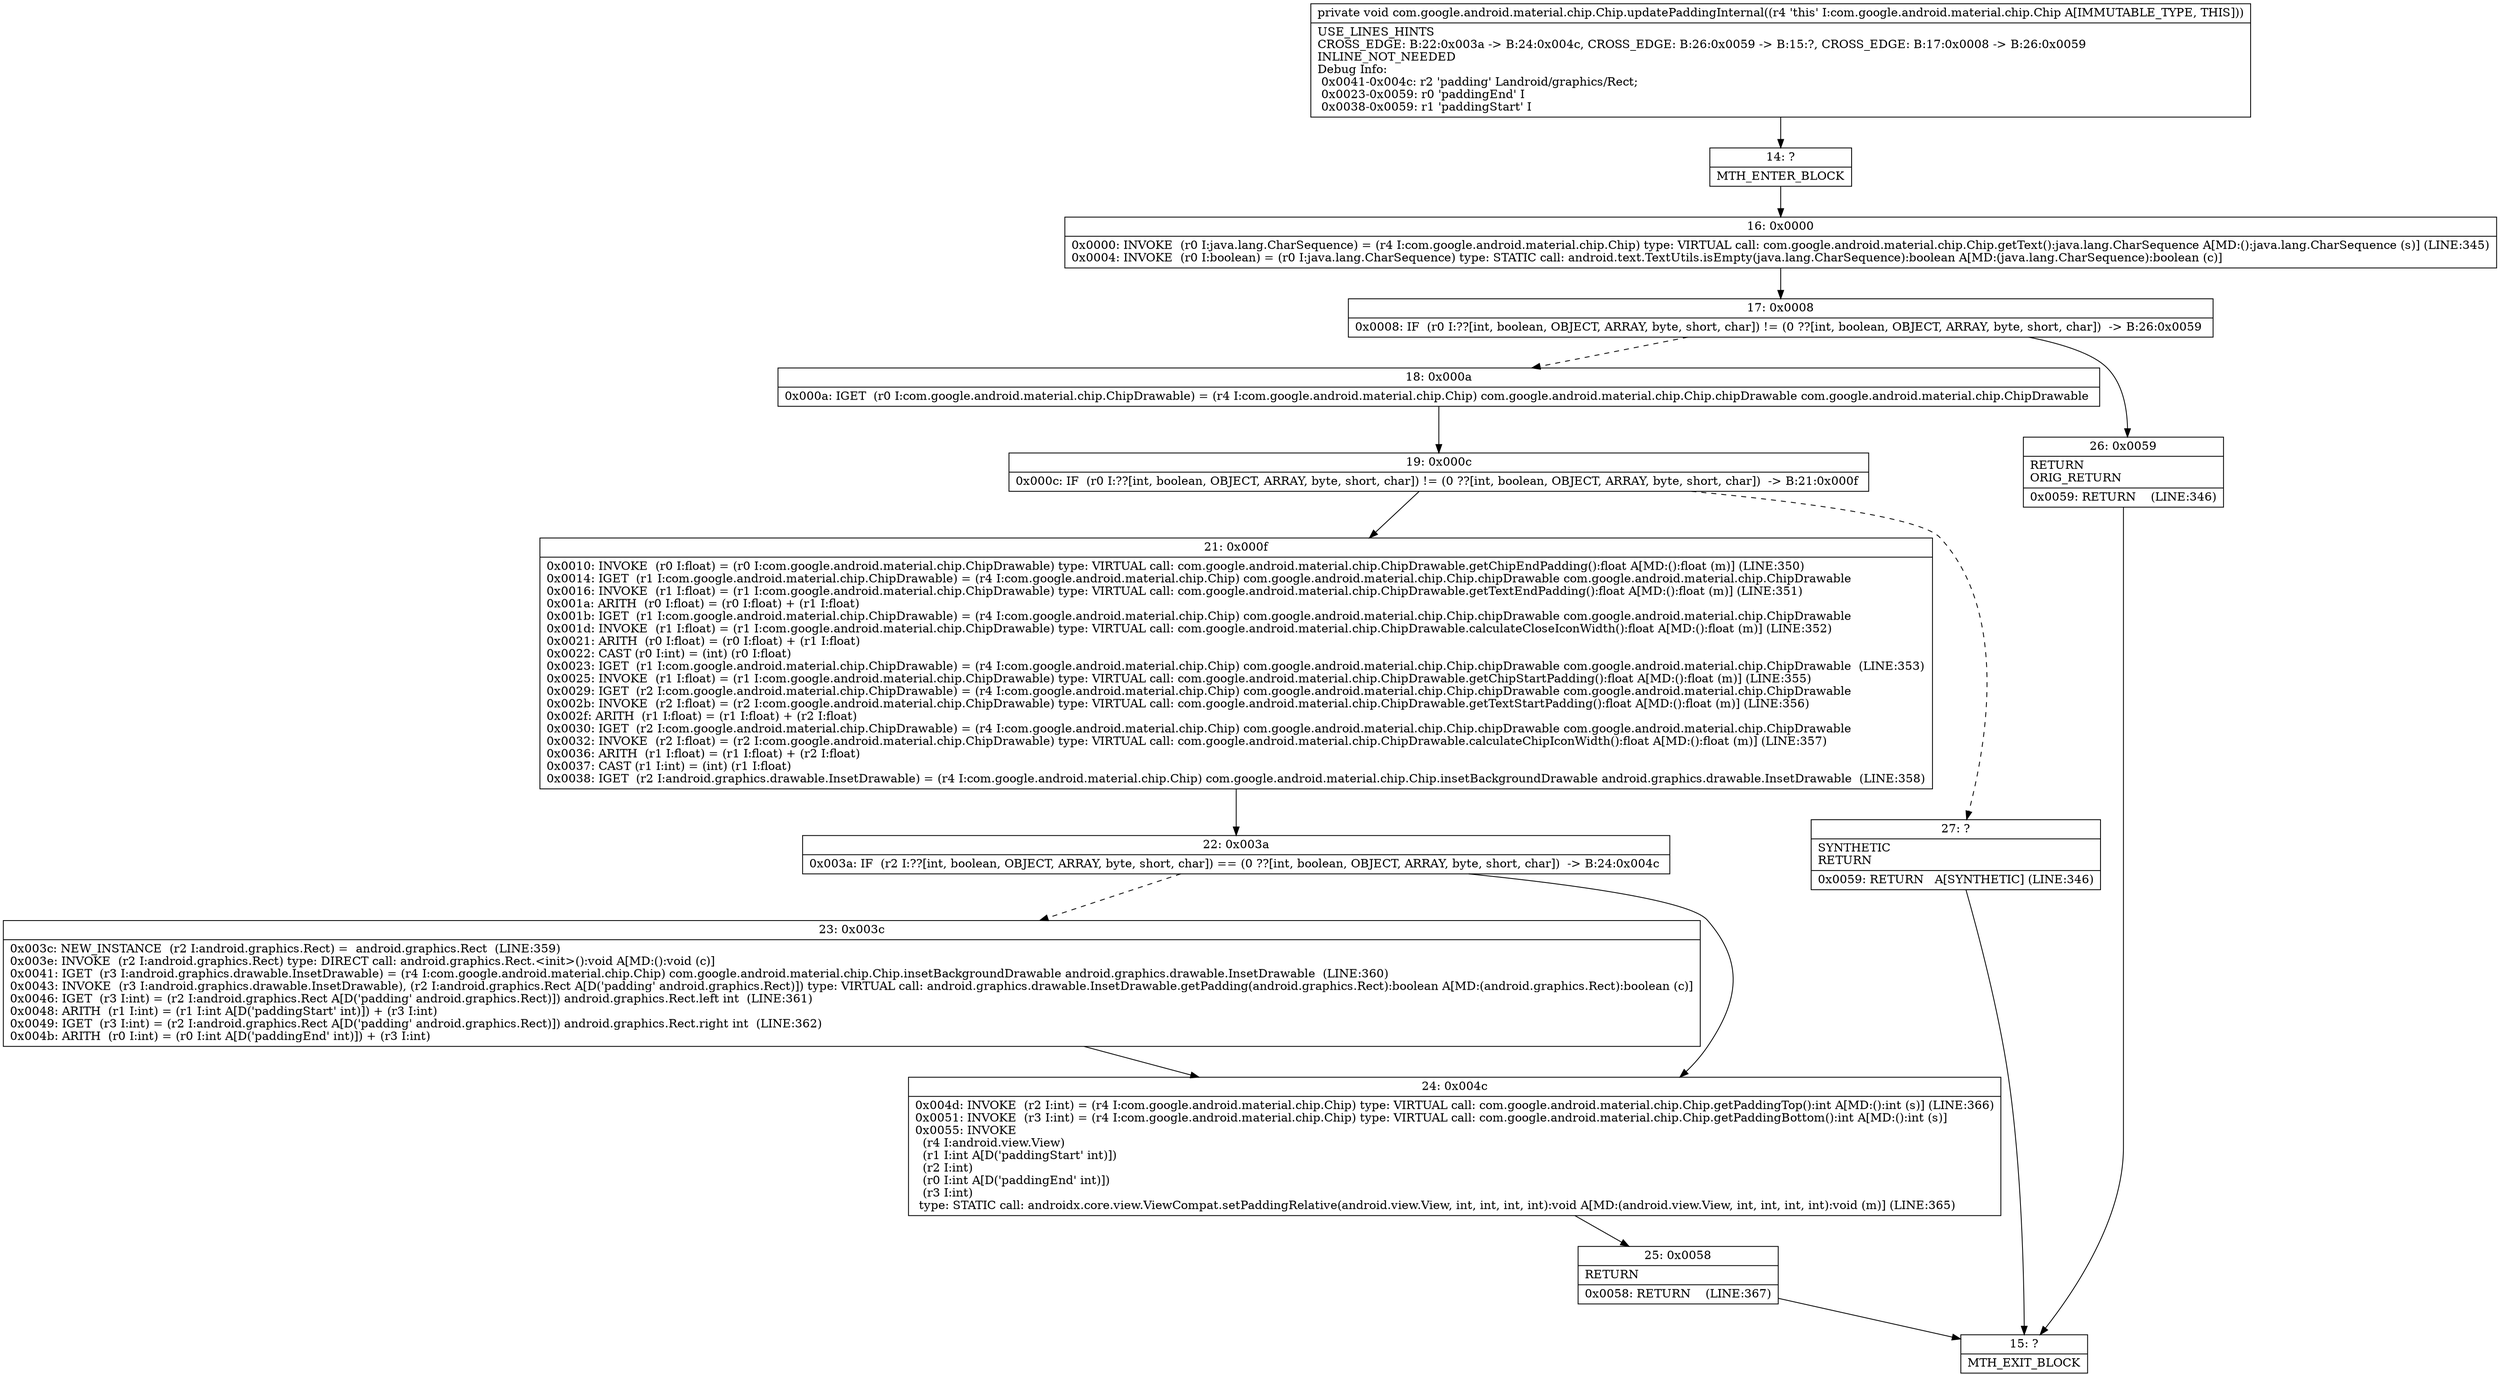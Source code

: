 digraph "CFG forcom.google.android.material.chip.Chip.updatePaddingInternal()V" {
Node_14 [shape=record,label="{14\:\ ?|MTH_ENTER_BLOCK\l}"];
Node_16 [shape=record,label="{16\:\ 0x0000|0x0000: INVOKE  (r0 I:java.lang.CharSequence) = (r4 I:com.google.android.material.chip.Chip) type: VIRTUAL call: com.google.android.material.chip.Chip.getText():java.lang.CharSequence A[MD:():java.lang.CharSequence (s)] (LINE:345)\l0x0004: INVOKE  (r0 I:boolean) = (r0 I:java.lang.CharSequence) type: STATIC call: android.text.TextUtils.isEmpty(java.lang.CharSequence):boolean A[MD:(java.lang.CharSequence):boolean (c)]\l}"];
Node_17 [shape=record,label="{17\:\ 0x0008|0x0008: IF  (r0 I:??[int, boolean, OBJECT, ARRAY, byte, short, char]) != (0 ??[int, boolean, OBJECT, ARRAY, byte, short, char])  \-\> B:26:0x0059 \l}"];
Node_18 [shape=record,label="{18\:\ 0x000a|0x000a: IGET  (r0 I:com.google.android.material.chip.ChipDrawable) = (r4 I:com.google.android.material.chip.Chip) com.google.android.material.chip.Chip.chipDrawable com.google.android.material.chip.ChipDrawable \l}"];
Node_19 [shape=record,label="{19\:\ 0x000c|0x000c: IF  (r0 I:??[int, boolean, OBJECT, ARRAY, byte, short, char]) != (0 ??[int, boolean, OBJECT, ARRAY, byte, short, char])  \-\> B:21:0x000f \l}"];
Node_21 [shape=record,label="{21\:\ 0x000f|0x0010: INVOKE  (r0 I:float) = (r0 I:com.google.android.material.chip.ChipDrawable) type: VIRTUAL call: com.google.android.material.chip.ChipDrawable.getChipEndPadding():float A[MD:():float (m)] (LINE:350)\l0x0014: IGET  (r1 I:com.google.android.material.chip.ChipDrawable) = (r4 I:com.google.android.material.chip.Chip) com.google.android.material.chip.Chip.chipDrawable com.google.android.material.chip.ChipDrawable \l0x0016: INVOKE  (r1 I:float) = (r1 I:com.google.android.material.chip.ChipDrawable) type: VIRTUAL call: com.google.android.material.chip.ChipDrawable.getTextEndPadding():float A[MD:():float (m)] (LINE:351)\l0x001a: ARITH  (r0 I:float) = (r0 I:float) + (r1 I:float) \l0x001b: IGET  (r1 I:com.google.android.material.chip.ChipDrawable) = (r4 I:com.google.android.material.chip.Chip) com.google.android.material.chip.Chip.chipDrawable com.google.android.material.chip.ChipDrawable \l0x001d: INVOKE  (r1 I:float) = (r1 I:com.google.android.material.chip.ChipDrawable) type: VIRTUAL call: com.google.android.material.chip.ChipDrawable.calculateCloseIconWidth():float A[MD:():float (m)] (LINE:352)\l0x0021: ARITH  (r0 I:float) = (r0 I:float) + (r1 I:float) \l0x0022: CAST (r0 I:int) = (int) (r0 I:float) \l0x0023: IGET  (r1 I:com.google.android.material.chip.ChipDrawable) = (r4 I:com.google.android.material.chip.Chip) com.google.android.material.chip.Chip.chipDrawable com.google.android.material.chip.ChipDrawable  (LINE:353)\l0x0025: INVOKE  (r1 I:float) = (r1 I:com.google.android.material.chip.ChipDrawable) type: VIRTUAL call: com.google.android.material.chip.ChipDrawable.getChipStartPadding():float A[MD:():float (m)] (LINE:355)\l0x0029: IGET  (r2 I:com.google.android.material.chip.ChipDrawable) = (r4 I:com.google.android.material.chip.Chip) com.google.android.material.chip.Chip.chipDrawable com.google.android.material.chip.ChipDrawable \l0x002b: INVOKE  (r2 I:float) = (r2 I:com.google.android.material.chip.ChipDrawable) type: VIRTUAL call: com.google.android.material.chip.ChipDrawable.getTextStartPadding():float A[MD:():float (m)] (LINE:356)\l0x002f: ARITH  (r1 I:float) = (r1 I:float) + (r2 I:float) \l0x0030: IGET  (r2 I:com.google.android.material.chip.ChipDrawable) = (r4 I:com.google.android.material.chip.Chip) com.google.android.material.chip.Chip.chipDrawable com.google.android.material.chip.ChipDrawable \l0x0032: INVOKE  (r2 I:float) = (r2 I:com.google.android.material.chip.ChipDrawable) type: VIRTUAL call: com.google.android.material.chip.ChipDrawable.calculateChipIconWidth():float A[MD:():float (m)] (LINE:357)\l0x0036: ARITH  (r1 I:float) = (r1 I:float) + (r2 I:float) \l0x0037: CAST (r1 I:int) = (int) (r1 I:float) \l0x0038: IGET  (r2 I:android.graphics.drawable.InsetDrawable) = (r4 I:com.google.android.material.chip.Chip) com.google.android.material.chip.Chip.insetBackgroundDrawable android.graphics.drawable.InsetDrawable  (LINE:358)\l}"];
Node_22 [shape=record,label="{22\:\ 0x003a|0x003a: IF  (r2 I:??[int, boolean, OBJECT, ARRAY, byte, short, char]) == (0 ??[int, boolean, OBJECT, ARRAY, byte, short, char])  \-\> B:24:0x004c \l}"];
Node_23 [shape=record,label="{23\:\ 0x003c|0x003c: NEW_INSTANCE  (r2 I:android.graphics.Rect) =  android.graphics.Rect  (LINE:359)\l0x003e: INVOKE  (r2 I:android.graphics.Rect) type: DIRECT call: android.graphics.Rect.\<init\>():void A[MD:():void (c)]\l0x0041: IGET  (r3 I:android.graphics.drawable.InsetDrawable) = (r4 I:com.google.android.material.chip.Chip) com.google.android.material.chip.Chip.insetBackgroundDrawable android.graphics.drawable.InsetDrawable  (LINE:360)\l0x0043: INVOKE  (r3 I:android.graphics.drawable.InsetDrawable), (r2 I:android.graphics.Rect A[D('padding' android.graphics.Rect)]) type: VIRTUAL call: android.graphics.drawable.InsetDrawable.getPadding(android.graphics.Rect):boolean A[MD:(android.graphics.Rect):boolean (c)]\l0x0046: IGET  (r3 I:int) = (r2 I:android.graphics.Rect A[D('padding' android.graphics.Rect)]) android.graphics.Rect.left int  (LINE:361)\l0x0048: ARITH  (r1 I:int) = (r1 I:int A[D('paddingStart' int)]) + (r3 I:int) \l0x0049: IGET  (r3 I:int) = (r2 I:android.graphics.Rect A[D('padding' android.graphics.Rect)]) android.graphics.Rect.right int  (LINE:362)\l0x004b: ARITH  (r0 I:int) = (r0 I:int A[D('paddingEnd' int)]) + (r3 I:int) \l}"];
Node_24 [shape=record,label="{24\:\ 0x004c|0x004d: INVOKE  (r2 I:int) = (r4 I:com.google.android.material.chip.Chip) type: VIRTUAL call: com.google.android.material.chip.Chip.getPaddingTop():int A[MD:():int (s)] (LINE:366)\l0x0051: INVOKE  (r3 I:int) = (r4 I:com.google.android.material.chip.Chip) type: VIRTUAL call: com.google.android.material.chip.Chip.getPaddingBottom():int A[MD:():int (s)]\l0x0055: INVOKE  \l  (r4 I:android.view.View)\l  (r1 I:int A[D('paddingStart' int)])\l  (r2 I:int)\l  (r0 I:int A[D('paddingEnd' int)])\l  (r3 I:int)\l type: STATIC call: androidx.core.view.ViewCompat.setPaddingRelative(android.view.View, int, int, int, int):void A[MD:(android.view.View, int, int, int, int):void (m)] (LINE:365)\l}"];
Node_25 [shape=record,label="{25\:\ 0x0058|RETURN\l|0x0058: RETURN    (LINE:367)\l}"];
Node_15 [shape=record,label="{15\:\ ?|MTH_EXIT_BLOCK\l}"];
Node_27 [shape=record,label="{27\:\ ?|SYNTHETIC\lRETURN\l|0x0059: RETURN   A[SYNTHETIC] (LINE:346)\l}"];
Node_26 [shape=record,label="{26\:\ 0x0059|RETURN\lORIG_RETURN\l|0x0059: RETURN    (LINE:346)\l}"];
MethodNode[shape=record,label="{private void com.google.android.material.chip.Chip.updatePaddingInternal((r4 'this' I:com.google.android.material.chip.Chip A[IMMUTABLE_TYPE, THIS]))  | USE_LINES_HINTS\lCROSS_EDGE: B:22:0x003a \-\> B:24:0x004c, CROSS_EDGE: B:26:0x0059 \-\> B:15:?, CROSS_EDGE: B:17:0x0008 \-\> B:26:0x0059\lINLINE_NOT_NEEDED\lDebug Info:\l  0x0041\-0x004c: r2 'padding' Landroid\/graphics\/Rect;\l  0x0023\-0x0059: r0 'paddingEnd' I\l  0x0038\-0x0059: r1 'paddingStart' I\l}"];
MethodNode -> Node_14;Node_14 -> Node_16;
Node_16 -> Node_17;
Node_17 -> Node_18[style=dashed];
Node_17 -> Node_26;
Node_18 -> Node_19;
Node_19 -> Node_21;
Node_19 -> Node_27[style=dashed];
Node_21 -> Node_22;
Node_22 -> Node_23[style=dashed];
Node_22 -> Node_24;
Node_23 -> Node_24;
Node_24 -> Node_25;
Node_25 -> Node_15;
Node_27 -> Node_15;
Node_26 -> Node_15;
}

